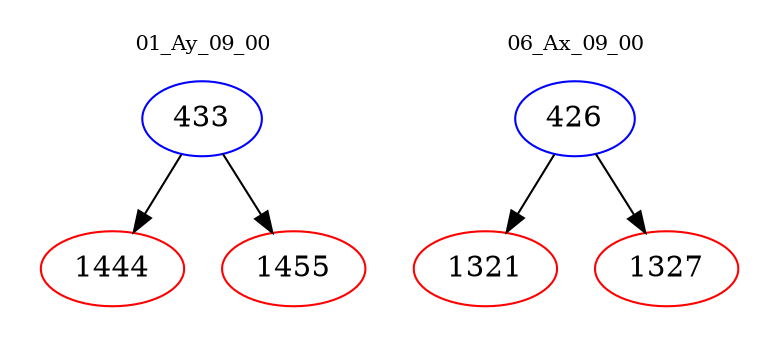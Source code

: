 digraph{
subgraph cluster_0 {
color = white
label = "01_Ay_09_00";
fontsize=10;
T0_433 [label="433", color="blue"]
T0_433 -> T0_1444 [color="black"]
T0_1444 [label="1444", color="red"]
T0_433 -> T0_1455 [color="black"]
T0_1455 [label="1455", color="red"]
}
subgraph cluster_1 {
color = white
label = "06_Ax_09_00";
fontsize=10;
T1_426 [label="426", color="blue"]
T1_426 -> T1_1321 [color="black"]
T1_1321 [label="1321", color="red"]
T1_426 -> T1_1327 [color="black"]
T1_1327 [label="1327", color="red"]
}
}
